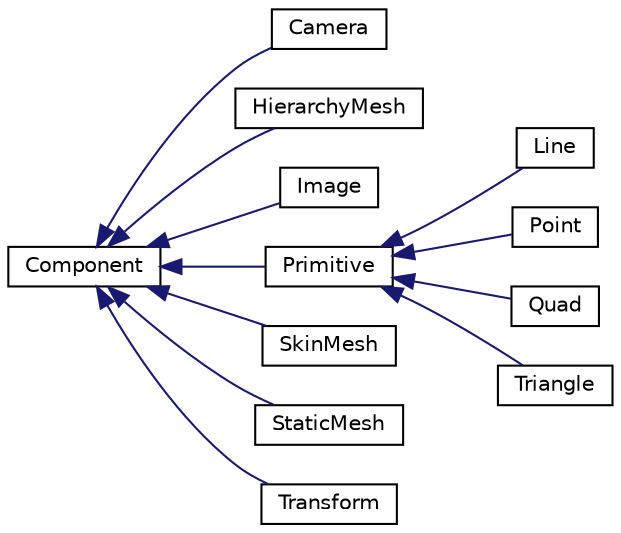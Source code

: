 digraph "クラス階層図"
{
 // LATEX_PDF_SIZE
  edge [fontname="Helvetica",fontsize="10",labelfontname="Helvetica",labelfontsize="10"];
  node [fontname="Helvetica",fontsize="10",shape=record];
  rankdir="LR";
  Node0 [label="Component",height=0.2,width=0.4,color="black", fillcolor="white", style="filled",URL="$class_component.html",tooltip="コンポーネントクラス(親クラス)"];
  Node0 -> Node1 [dir="back",color="midnightblue",fontsize="10",style="solid",fontname="Helvetica"];
  Node1 [label="Camera",height=0.2,width=0.4,color="black", fillcolor="white", style="filled",URL="$class_camera.html",tooltip="Cameraクラス(コンポーネント)"];
  Node0 -> Node2 [dir="back",color="midnightblue",fontsize="10",style="solid",fontname="Helvetica"];
  Node2 [label="HierarchyMesh",height=0.2,width=0.4,color="black", fillcolor="white", style="filled",URL="$class_hierarchy_mesh.html",tooltip="動かないメッシュクラス"];
  Node0 -> Node3 [dir="back",color="midnightblue",fontsize="10",style="solid",fontname="Helvetica"];
  Node3 [label="Image",height=0.2,width=0.4,color="black", fillcolor="white", style="filled",URL="$class_image.html",tooltip="Imageクラス"];
  Node0 -> Node4 [dir="back",color="midnightblue",fontsize="10",style="solid",fontname="Helvetica"];
  Node4 [label="Primitive",height=0.2,width=0.4,color="black", fillcolor="white", style="filled",URL="$class_primitive.html",tooltip="Pointなどの親クラス"];
  Node4 -> Node5 [dir="back",color="midnightblue",fontsize="10",style="solid",fontname="Helvetica"];
  Node5 [label="Line",height=0.2,width=0.4,color="black", fillcolor="white", style="filled",URL="$class_line.html",tooltip="線を描画するクラス"];
  Node4 -> Node6 [dir="back",color="midnightblue",fontsize="10",style="solid",fontname="Helvetica"];
  Node6 [label="Point",height=0.2,width=0.4,color="black", fillcolor="white", style="filled",URL="$class_point.html",tooltip="点を描画するクラス"];
  Node4 -> Node7 [dir="back",color="midnightblue",fontsize="10",style="solid",fontname="Helvetica"];
  Node7 [label="Quad",height=0.2,width=0.4,color="black", fillcolor="white", style="filled",URL="$class_quad.html",tooltip="三角形を描画するクラス"];
  Node4 -> Node8 [dir="back",color="midnightblue",fontsize="10",style="solid",fontname="Helvetica"];
  Node8 [label="Triangle",height=0.2,width=0.4,color="black", fillcolor="white", style="filled",URL="$class_triangle.html",tooltip="三角形を描画するクラス"];
  Node0 -> Node9 [dir="back",color="midnightblue",fontsize="10",style="solid",fontname="Helvetica"];
  Node9 [label="SkinMesh",height=0.2,width=0.4,color="black", fillcolor="white", style="filled",URL="$class_skin_mesh.html",tooltip="ボーン付きのアニメーションできる"];
  Node0 -> Node10 [dir="back",color="midnightblue",fontsize="10",style="solid",fontname="Helvetica"];
  Node10 [label="StaticMesh",height=0.2,width=0.4,color="black", fillcolor="white", style="filled",URL="$class_static_mesh.html",tooltip="動かないメッシュクラス"];
  Node0 -> Node11 [dir="back",color="midnightblue",fontsize="10",style="solid",fontname="Helvetica"];
  Node11 [label="Transform",height=0.2,width=0.4,color="black", fillcolor="white", style="filled",URL="$class_transform.html",tooltip="位置,回転,拡大率の情報クラス(コンポーネント)"];
}
